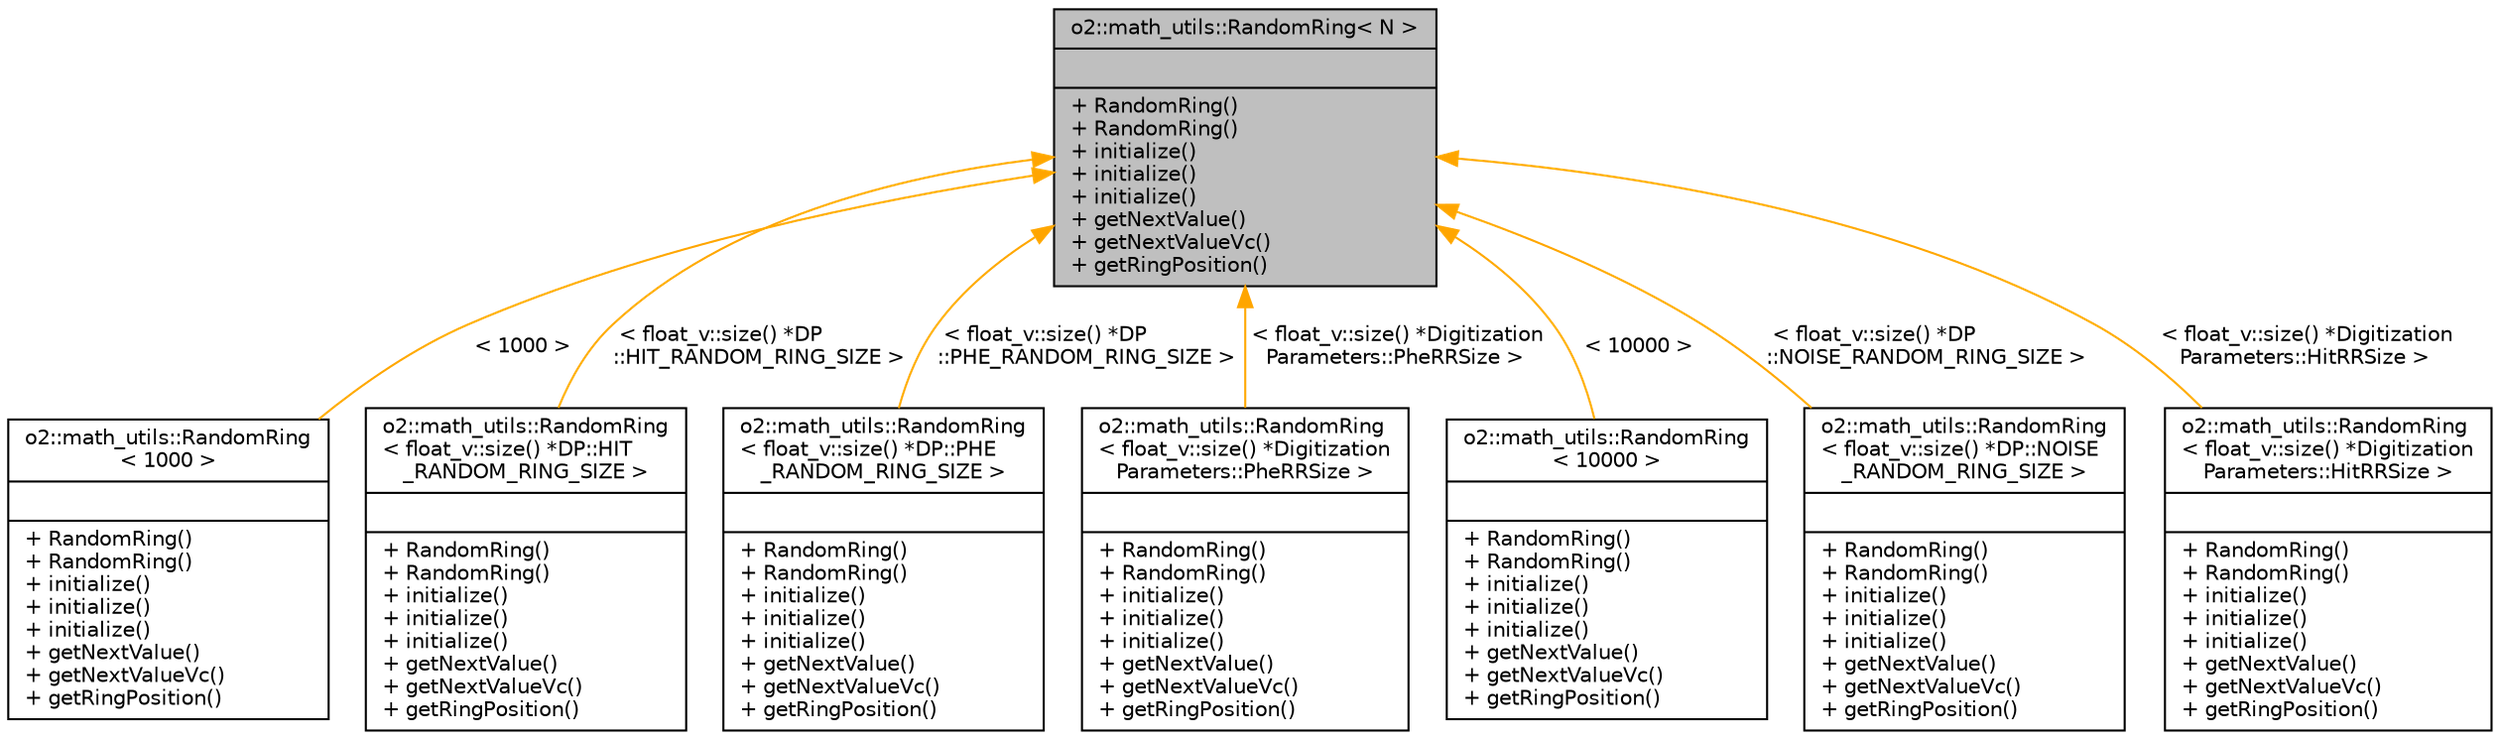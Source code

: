 digraph "o2::math_utils::RandomRing&lt; N &gt;"
{
 // INTERACTIVE_SVG=YES
  bgcolor="transparent";
  edge [fontname="Helvetica",fontsize="10",labelfontname="Helvetica",labelfontsize="10"];
  node [fontname="Helvetica",fontsize="10",shape=record];
  Node0 [label="{o2::math_utils::RandomRing\< N \>\n||+ RandomRing()\l+ RandomRing()\l+ initialize()\l+ initialize()\l+ initialize()\l+ getNextValue()\l+ getNextValueVc()\l+ getRingPosition()\l}",height=0.2,width=0.4,color="black", fillcolor="grey75", style="filled", fontcolor="black"];
  Node0 -> Node1 [dir="back",color="orange",fontsize="10",style="solid",label=" \< 1000 \>" ,fontname="Helvetica"];
  Node1 [label="{o2::math_utils::RandomRing\l\< 1000 \>\n||+ RandomRing()\l+ RandomRing()\l+ initialize()\l+ initialize()\l+ initialize()\l+ getNextValue()\l+ getNextValueVc()\l+ getRingPosition()\l}",height=0.2,width=0.4,color="black",URL="$dc/dfc/classo2_1_1math__utils_1_1RandomRing.html"];
  Node0 -> Node2 [dir="back",color="orange",fontsize="10",style="solid",label=" \< float_v::size() *DP\l::HIT_RANDOM_RING_SIZE \>" ,fontname="Helvetica"];
  Node2 [label="{o2::math_utils::RandomRing\l\< float_v::size() *DP::HIT\l_RANDOM_RING_SIZE \>\n||+ RandomRing()\l+ RandomRing()\l+ initialize()\l+ initialize()\l+ initialize()\l+ getNextValue()\l+ getNextValueVc()\l+ getRingPosition()\l}",height=0.2,width=0.4,color="black",URL="$dc/dfc/classo2_1_1math__utils_1_1RandomRing.html"];
  Node0 -> Node3 [dir="back",color="orange",fontsize="10",style="solid",label=" \< float_v::size() *DP\l::PHE_RANDOM_RING_SIZE \>" ,fontname="Helvetica"];
  Node3 [label="{o2::math_utils::RandomRing\l\< float_v::size() *DP::PHE\l_RANDOM_RING_SIZE \>\n||+ RandomRing()\l+ RandomRing()\l+ initialize()\l+ initialize()\l+ initialize()\l+ getNextValue()\l+ getNextValueVc()\l+ getRingPosition()\l}",height=0.2,width=0.4,color="black",URL="$dc/dfc/classo2_1_1math__utils_1_1RandomRing.html"];
  Node0 -> Node4 [dir="back",color="orange",fontsize="10",style="solid",label=" \< float_v::size() *Digitization\lParameters::PheRRSize \>" ,fontname="Helvetica"];
  Node4 [label="{o2::math_utils::RandomRing\l\< float_v::size() *Digitization\lParameters::PheRRSize \>\n||+ RandomRing()\l+ RandomRing()\l+ initialize()\l+ initialize()\l+ initialize()\l+ getNextValue()\l+ getNextValueVc()\l+ getRingPosition()\l}",height=0.2,width=0.4,color="black",URL="$dc/dfc/classo2_1_1math__utils_1_1RandomRing.html"];
  Node0 -> Node5 [dir="back",color="orange",fontsize="10",style="solid",label=" \< 10000 \>" ,fontname="Helvetica"];
  Node5 [label="{o2::math_utils::RandomRing\l\< 10000 \>\n||+ RandomRing()\l+ RandomRing()\l+ initialize()\l+ initialize()\l+ initialize()\l+ getNextValue()\l+ getNextValueVc()\l+ getRingPosition()\l}",height=0.2,width=0.4,color="black",URL="$dc/dfc/classo2_1_1math__utils_1_1RandomRing.html"];
  Node0 -> Node6 [dir="back",color="orange",fontsize="10",style="solid",label=" \< float_v::size() *DP\l::NOISE_RANDOM_RING_SIZE \>" ,fontname="Helvetica"];
  Node6 [label="{o2::math_utils::RandomRing\l\< float_v::size() *DP::NOISE\l_RANDOM_RING_SIZE \>\n||+ RandomRing()\l+ RandomRing()\l+ initialize()\l+ initialize()\l+ initialize()\l+ getNextValue()\l+ getNextValueVc()\l+ getRingPosition()\l}",height=0.2,width=0.4,color="black",URL="$dc/dfc/classo2_1_1math__utils_1_1RandomRing.html"];
  Node0 -> Node7 [dir="back",color="orange",fontsize="10",style="solid",label=" \< float_v::size() *Digitization\lParameters::HitRRSize \>" ,fontname="Helvetica"];
  Node7 [label="{o2::math_utils::RandomRing\l\< float_v::size() *Digitization\lParameters::HitRRSize \>\n||+ RandomRing()\l+ RandomRing()\l+ initialize()\l+ initialize()\l+ initialize()\l+ getNextValue()\l+ getNextValueVc()\l+ getRingPosition()\l}",height=0.2,width=0.4,color="black",URL="$dc/dfc/classo2_1_1math__utils_1_1RandomRing.html"];
}
